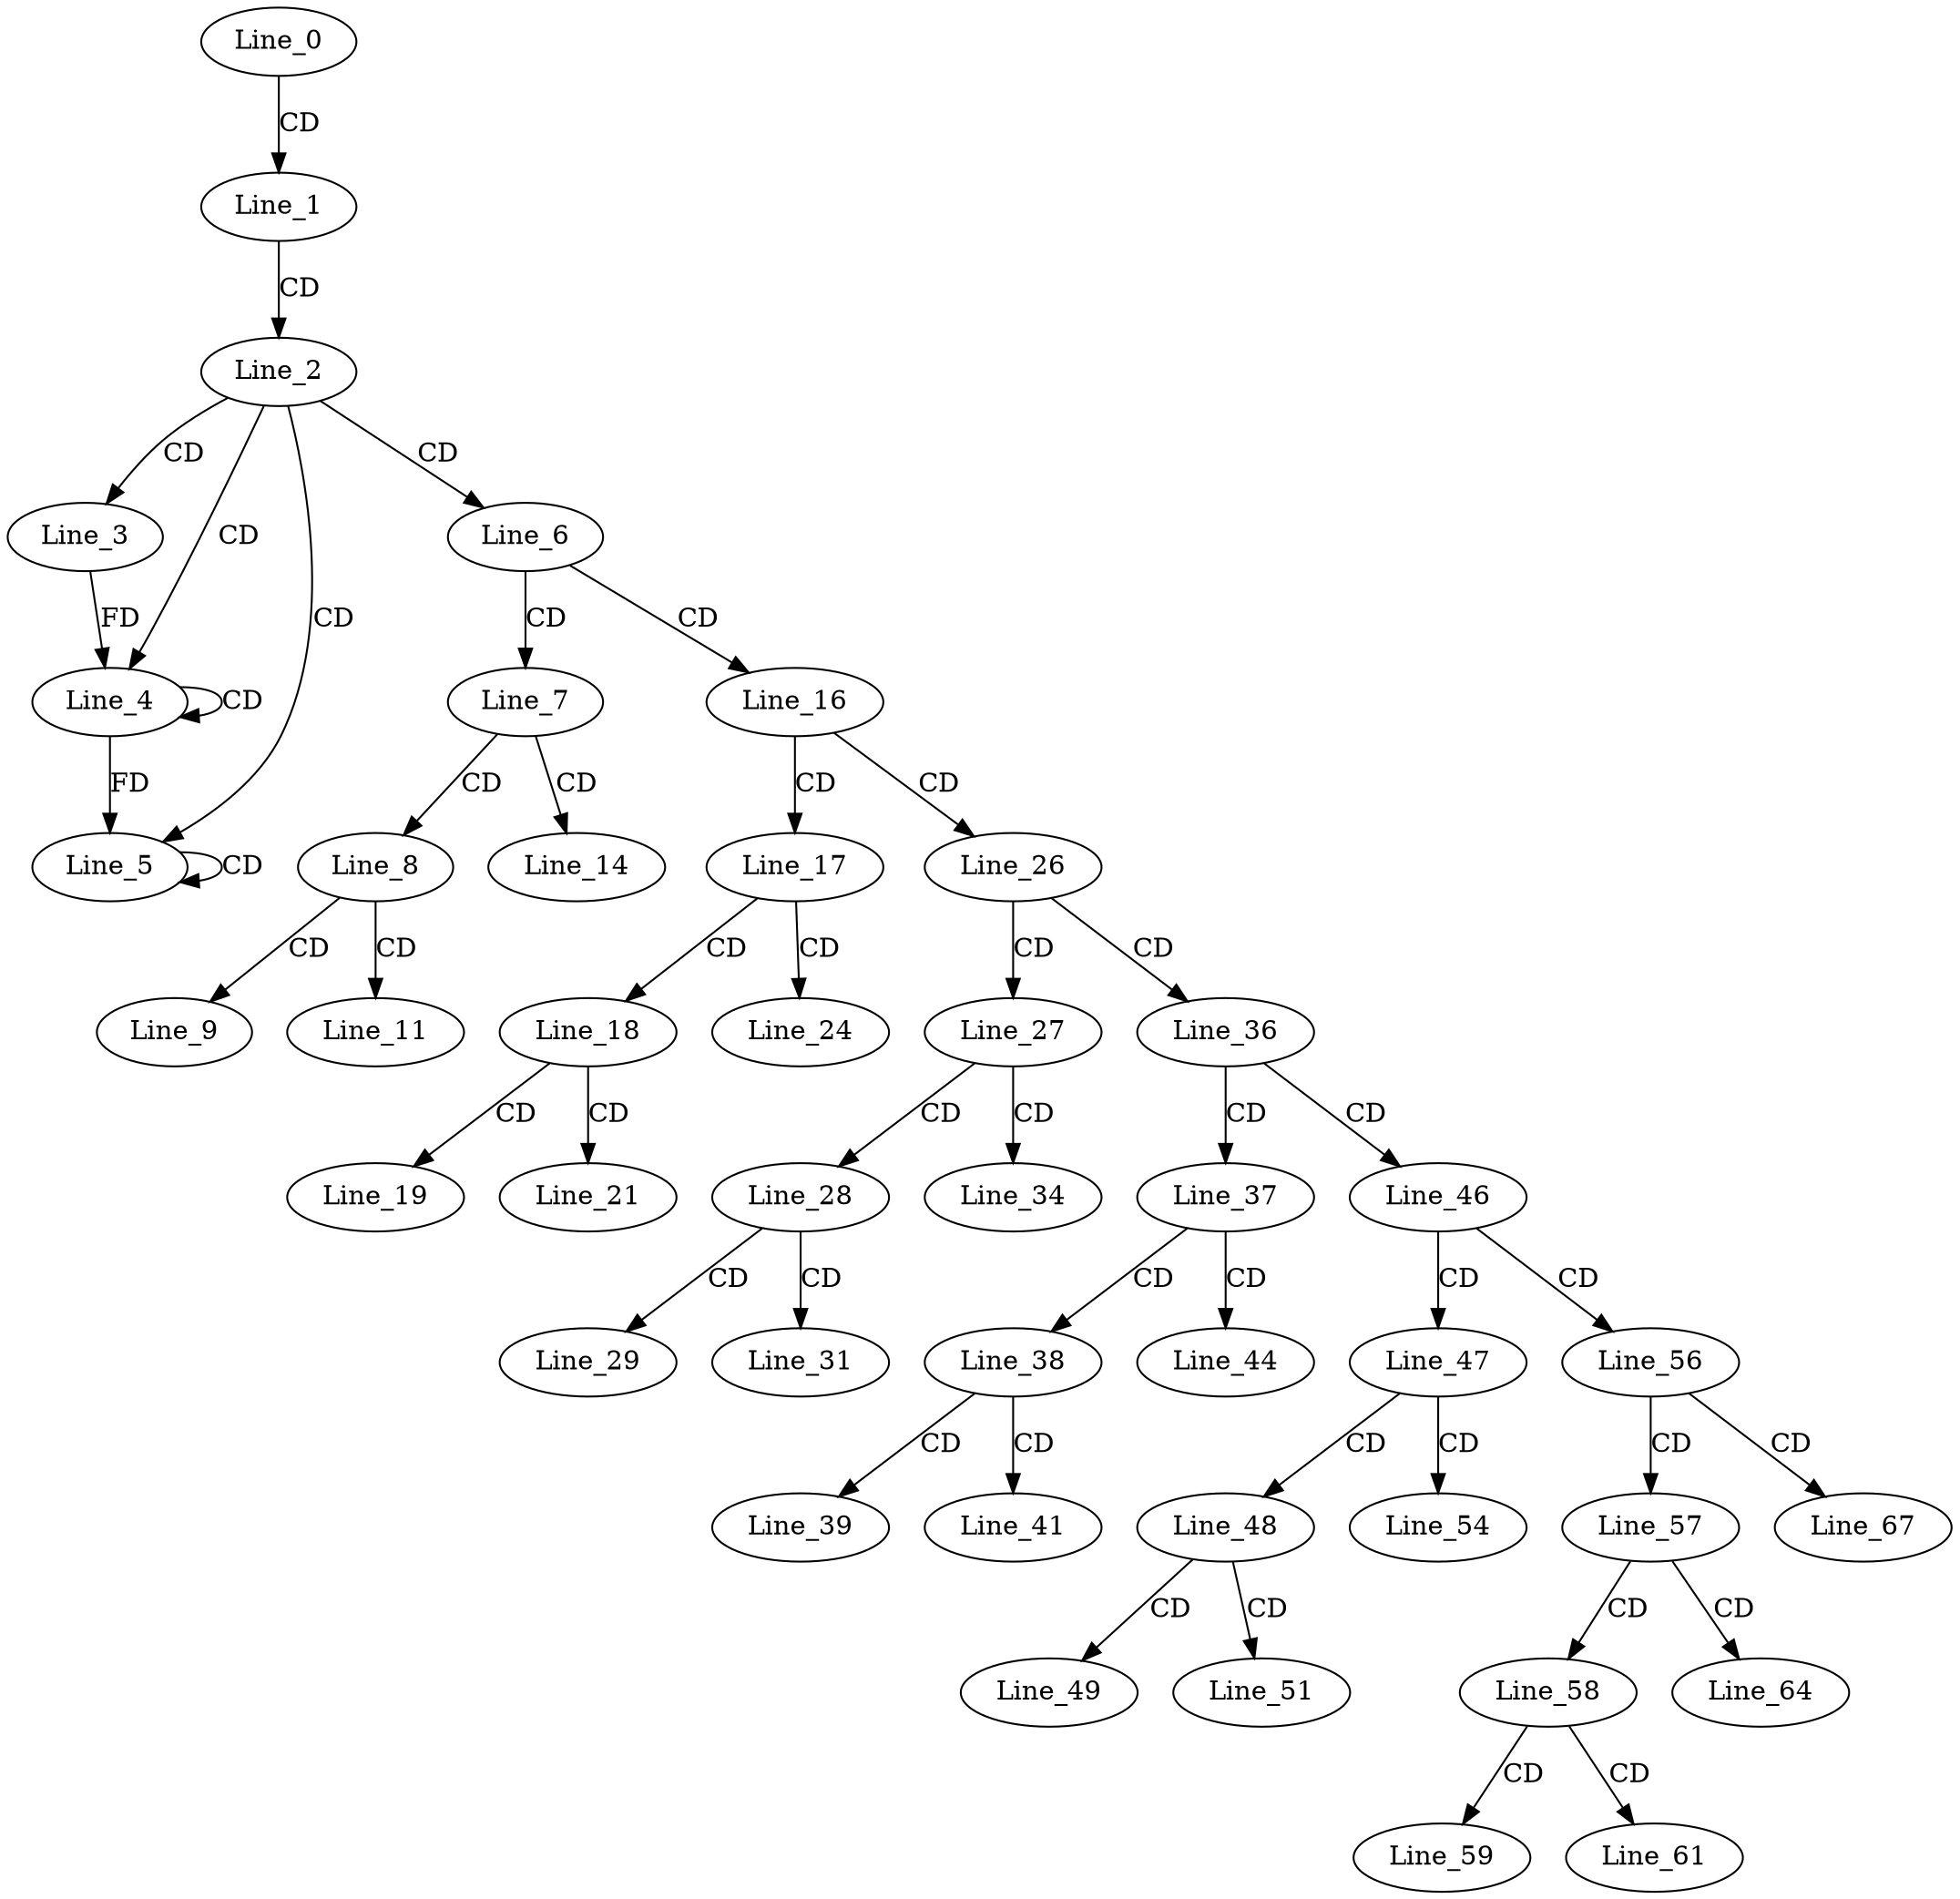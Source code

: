 digraph G {
  Line_0;
  Line_1;
  Line_2;
  Line_3;
  Line_4;
  Line_4;
  Line_5;
  Line_5;
  Line_6;
  Line_7;
  Line_8;
  Line_9;
  Line_11;
  Line_14;
  Line_16;
  Line_17;
  Line_18;
  Line_19;
  Line_21;
  Line_24;
  Line_26;
  Line_27;
  Line_28;
  Line_29;
  Line_31;
  Line_34;
  Line_36;
  Line_37;
  Line_38;
  Line_39;
  Line_41;
  Line_44;
  Line_46;
  Line_47;
  Line_48;
  Line_49;
  Line_51;
  Line_54;
  Line_56;
  Line_57;
  Line_58;
  Line_59;
  Line_61;
  Line_64;
  Line_67;
  Line_0 -> Line_1 [ label="CD" ];
  Line_1 -> Line_2 [ label="CD" ];
  Line_2 -> Line_3 [ label="CD" ];
  Line_2 -> Line_4 [ label="CD" ];
  Line_4 -> Line_4 [ label="CD" ];
  Line_3 -> Line_4 [ label="FD" ];
  Line_2 -> Line_5 [ label="CD" ];
  Line_5 -> Line_5 [ label="CD" ];
  Line_4 -> Line_5 [ label="FD" ];
  Line_2 -> Line_6 [ label="CD" ];
  Line_6 -> Line_7 [ label="CD" ];
  Line_7 -> Line_8 [ label="CD" ];
  Line_8 -> Line_9 [ label="CD" ];
  Line_8 -> Line_11 [ label="CD" ];
  Line_7 -> Line_14 [ label="CD" ];
  Line_6 -> Line_16 [ label="CD" ];
  Line_16 -> Line_17 [ label="CD" ];
  Line_17 -> Line_18 [ label="CD" ];
  Line_18 -> Line_19 [ label="CD" ];
  Line_18 -> Line_21 [ label="CD" ];
  Line_17 -> Line_24 [ label="CD" ];
  Line_16 -> Line_26 [ label="CD" ];
  Line_26 -> Line_27 [ label="CD" ];
  Line_27 -> Line_28 [ label="CD" ];
  Line_28 -> Line_29 [ label="CD" ];
  Line_28 -> Line_31 [ label="CD" ];
  Line_27 -> Line_34 [ label="CD" ];
  Line_26 -> Line_36 [ label="CD" ];
  Line_36 -> Line_37 [ label="CD" ];
  Line_37 -> Line_38 [ label="CD" ];
  Line_38 -> Line_39 [ label="CD" ];
  Line_38 -> Line_41 [ label="CD" ];
  Line_37 -> Line_44 [ label="CD" ];
  Line_36 -> Line_46 [ label="CD" ];
  Line_46 -> Line_47 [ label="CD" ];
  Line_47 -> Line_48 [ label="CD" ];
  Line_48 -> Line_49 [ label="CD" ];
  Line_48 -> Line_51 [ label="CD" ];
  Line_47 -> Line_54 [ label="CD" ];
  Line_46 -> Line_56 [ label="CD" ];
  Line_56 -> Line_57 [ label="CD" ];
  Line_57 -> Line_58 [ label="CD" ];
  Line_58 -> Line_59 [ label="CD" ];
  Line_58 -> Line_61 [ label="CD" ];
  Line_57 -> Line_64 [ label="CD" ];
  Line_56 -> Line_67 [ label="CD" ];
}
